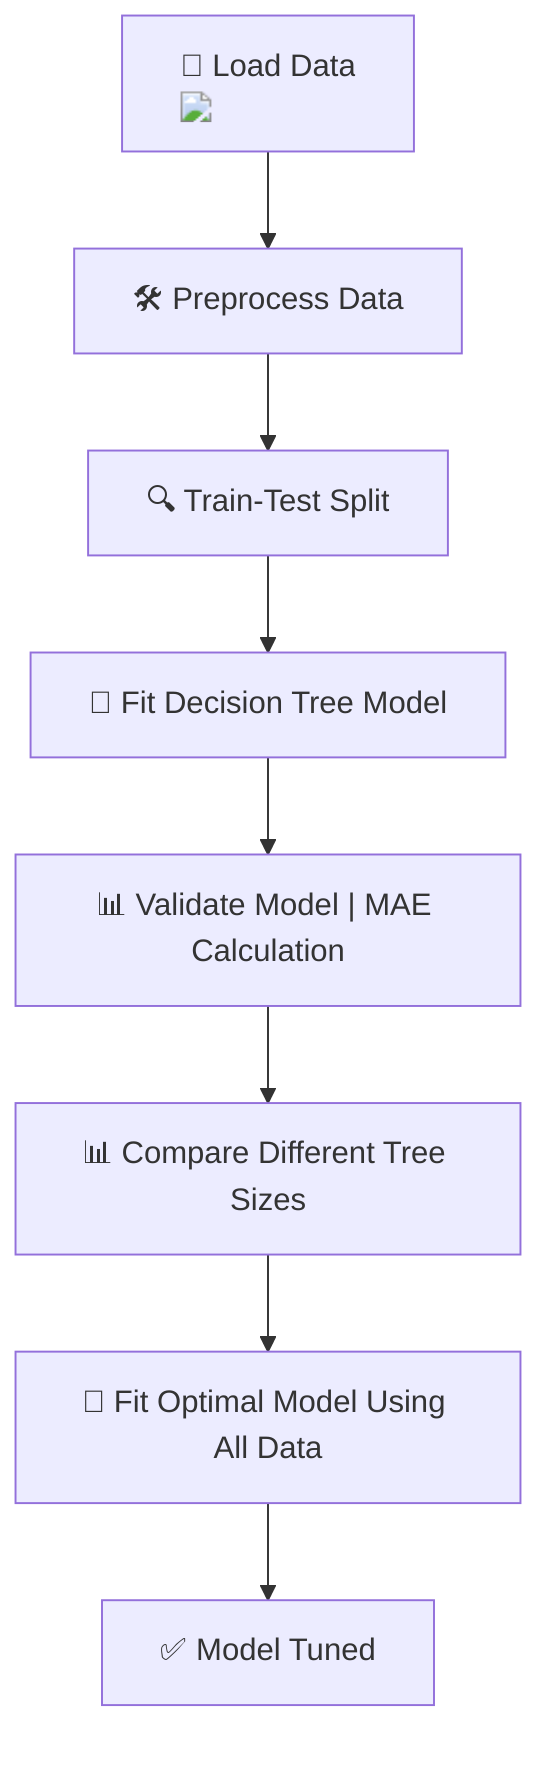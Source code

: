 flowchart TD
    A["📂 Load Data <img src='file.svg'/>"] --> B["🛠️ Preprocess Data"]
    B --> C["🔍 Train-Test Split"]
    C --> D["🤖 Fit Decision Tree Model"]
    D --> E["📊 Validate Model | MAE Calculation"]
    E --> F["📊 Compare Different Tree Sizes"]
    F --> G["🤖 Fit Optimal Model Using All Data"]
    G --> H["✅ Model Tuned"]